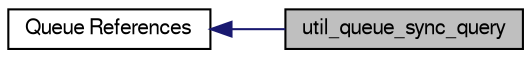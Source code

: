 digraph structs
{
  edge [fontname="FreeSans",fontsize="10",labelfontname="FreeSans",labelfontsize="10"];
  node [fontname="FreeSans",fontsize="10",shape=record];
  rankdir=LR;
  Node0 [label="util_queue_sync_query",height=0.2,width=0.4,color="black", fillcolor="grey75", style="filled" fontcolor="black"];
  Node1 [label="Queue References",height=0.2,width=0.4,color="black", fillcolor="white", style="filled",URL="$group__util__queue__functions.html"];
  Node1->Node0 [shape=plaintext, color="midnightblue", dir="back", style="solid"];
}
